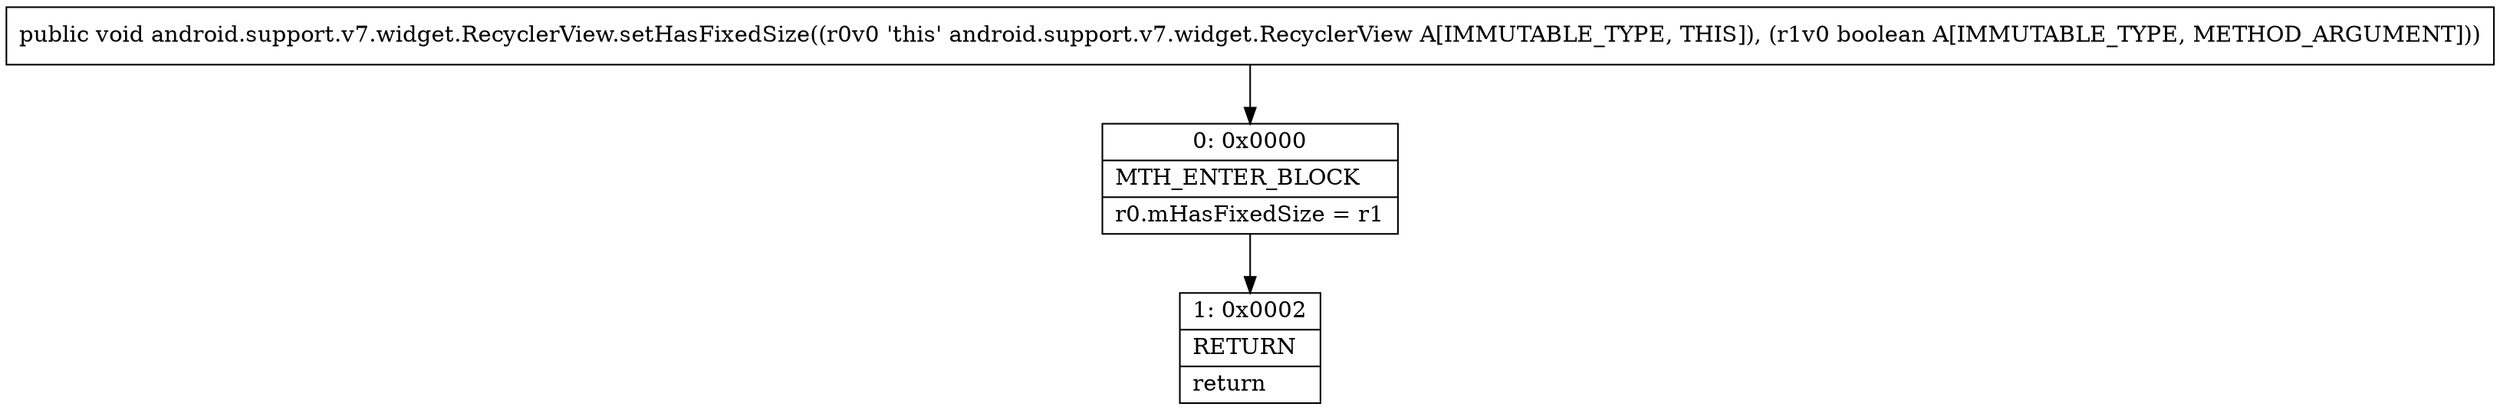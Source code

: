digraph "CFG forandroid.support.v7.widget.RecyclerView.setHasFixedSize(Z)V" {
Node_0 [shape=record,label="{0\:\ 0x0000|MTH_ENTER_BLOCK\l|r0.mHasFixedSize = r1\l}"];
Node_1 [shape=record,label="{1\:\ 0x0002|RETURN\l|return\l}"];
MethodNode[shape=record,label="{public void android.support.v7.widget.RecyclerView.setHasFixedSize((r0v0 'this' android.support.v7.widget.RecyclerView A[IMMUTABLE_TYPE, THIS]), (r1v0 boolean A[IMMUTABLE_TYPE, METHOD_ARGUMENT])) }"];
MethodNode -> Node_0;
Node_0 -> Node_1;
}

